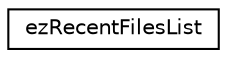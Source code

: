 digraph "Graphical Class Hierarchy"
{
 // LATEX_PDF_SIZE
  edge [fontname="Helvetica",fontsize="10",labelfontname="Helvetica",labelfontsize="10"];
  node [fontname="Helvetica",fontsize="10",shape=record];
  rankdir="LR";
  Node0 [label="ezRecentFilesList",height=0.2,width=0.4,color="black", fillcolor="white", style="filled",URL="$dd/d3b/classez_recent_files_list.htm",tooltip="Maintains a list of recently used files and the container window ID they previously resided in."];
}
